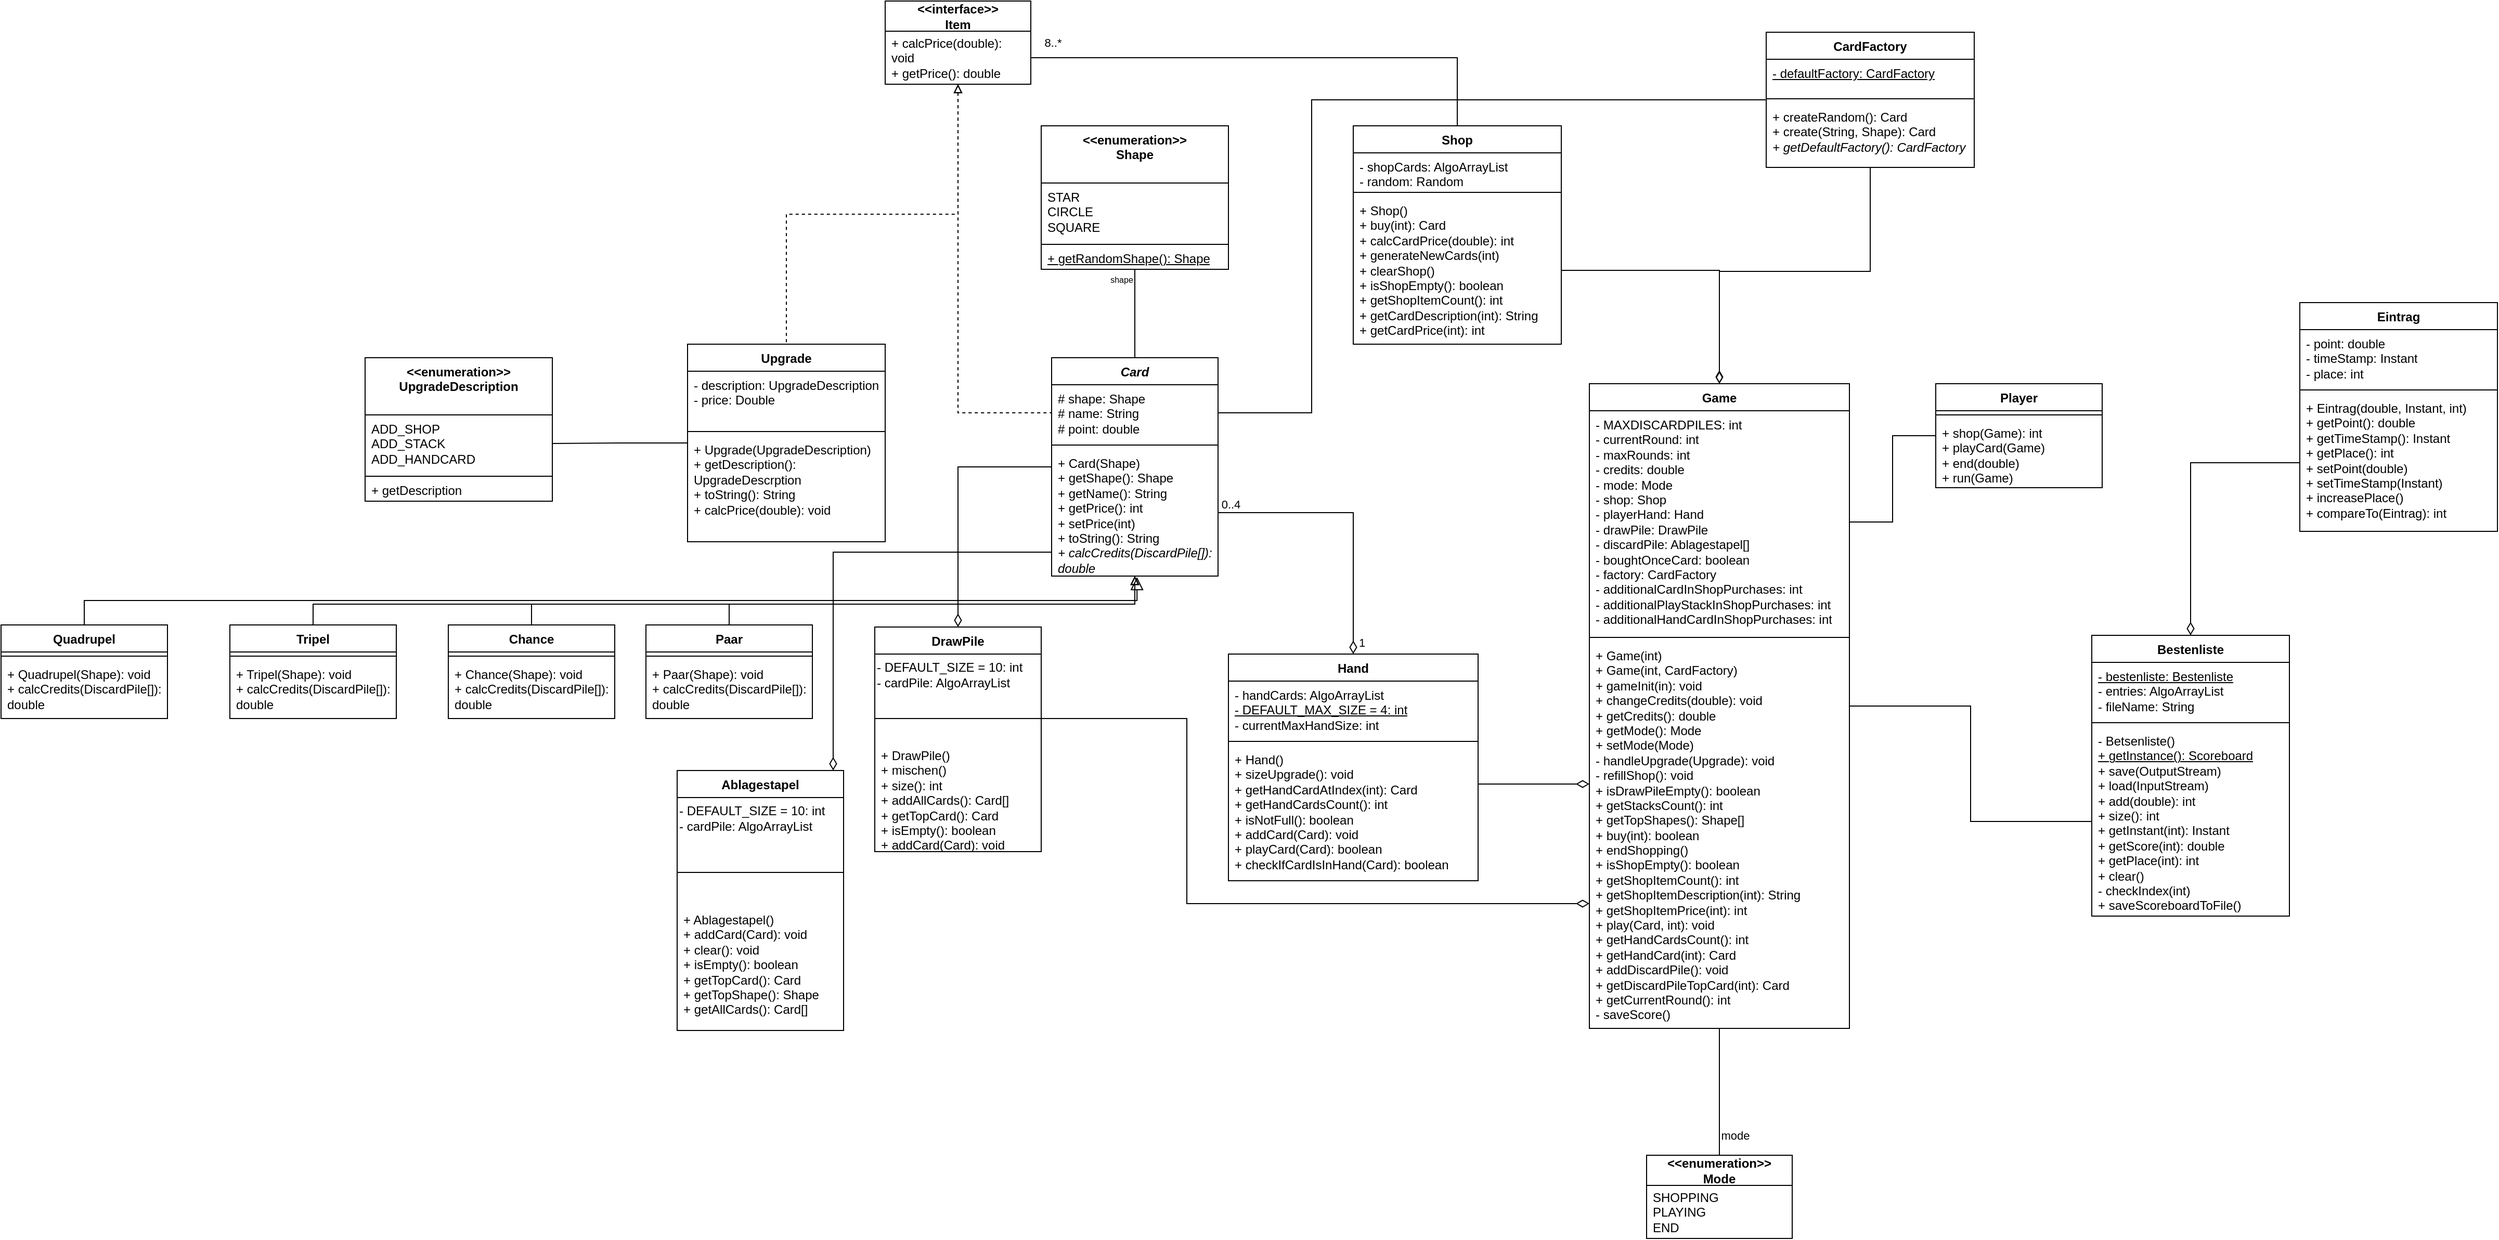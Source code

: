 <mxfile version="24.2.8" type="github">
  <diagram id="C5RBs43oDa-KdzZeNtuy" name="Page-1">
    <mxGraphModel dx="3635" dy="1785" grid="1" gridSize="10" guides="1" tooltips="1" connect="1" arrows="1" fold="1" page="1" pageScale="1" pageWidth="827" pageHeight="1169" background="none" math="0" shadow="0">
      <root>
        <mxCell id="WIyWlLk6GJQsqaUBKTNV-0" />
        <mxCell id="WIyWlLk6GJQsqaUBKTNV-1" parent="WIyWlLk6GJQsqaUBKTNV-0" />
        <mxCell id="sl92Uqs-ZGOxor6MEnUH-27" style="edgeStyle=orthogonalEdgeStyle;rounded=0;orthogonalLoop=1;jettySize=auto;html=1;entryX=0.5;entryY=0;entryDx=0;entryDy=0;startArrow=block;startFill=0;endArrow=none;endFill=0;" parent="WIyWlLk6GJQsqaUBKTNV-1" source="msibaPADLrbXCp9h_xWd-0" target="sl92Uqs-ZGOxor6MEnUH-20" edge="1">
          <mxGeometry relative="1" as="geometry">
            <Array as="points">
              <mxPoint x="-1120" y="550" />
              <mxPoint x="-1510" y="550" />
            </Array>
          </mxGeometry>
        </mxCell>
        <mxCell id="sl92Uqs-ZGOxor6MEnUH-28" style="edgeStyle=orthogonalEdgeStyle;rounded=0;orthogonalLoop=1;jettySize=auto;html=1;startArrow=block;startFill=0;endArrow=none;endFill=0;" parent="WIyWlLk6GJQsqaUBKTNV-1" source="msibaPADLrbXCp9h_xWd-0" target="sl92Uqs-ZGOxor6MEnUH-17" edge="1">
          <mxGeometry relative="1" as="geometry">
            <Array as="points">
              <mxPoint x="-1120" y="550" />
              <mxPoint x="-1700" y="550" />
            </Array>
          </mxGeometry>
        </mxCell>
        <mxCell id="sl92Uqs-ZGOxor6MEnUH-29" style="edgeStyle=orthogonalEdgeStyle;rounded=0;orthogonalLoop=1;jettySize=auto;html=1;endArrow=none;endFill=0;startArrow=block;startFill=0;" parent="WIyWlLk6GJQsqaUBKTNV-1" source="msibaPADLrbXCp9h_xWd-0" target="sl92Uqs-ZGOxor6MEnUH-23" edge="1">
          <mxGeometry relative="1" as="geometry">
            <Array as="points">
              <mxPoint x="-1120" y="550" />
              <mxPoint x="-1910" y="550" />
            </Array>
          </mxGeometry>
        </mxCell>
        <mxCell id="sl92Uqs-ZGOxor6MEnUH-38" style="edgeStyle=orthogonalEdgeStyle;rounded=0;orthogonalLoop=1;jettySize=auto;html=1;endArrow=diamondThin;endFill=0;startArrow=none;startFill=0;endSize=10;" parent="WIyWlLk6GJQsqaUBKTNV-1" source="msibaPADLrbXCp9h_xWd-0" target="msibaPADLrbXCp9h_xWd-21" edge="1">
          <mxGeometry relative="1" as="geometry">
            <Array as="points">
              <mxPoint x="-1290" y="418" />
            </Array>
          </mxGeometry>
        </mxCell>
        <mxCell id="sl92Uqs-ZGOxor6MEnUH-39" style="edgeStyle=orthogonalEdgeStyle;rounded=0;orthogonalLoop=1;jettySize=auto;html=1;endArrow=diamondThin;endFill=0;endSize=10;" parent="WIyWlLk6GJQsqaUBKTNV-1" source="msibaPADLrbXCp9h_xWd-0" target="msibaPADLrbXCp9h_xWd-18" edge="1">
          <mxGeometry relative="1" as="geometry">
            <Array as="points">
              <mxPoint x="-1410" y="500" />
            </Array>
          </mxGeometry>
        </mxCell>
        <mxCell id="msibaPADLrbXCp9h_xWd-0" value="&lt;i&gt;Card&lt;/i&gt;" style="swimlane;fontStyle=1;align=center;verticalAlign=top;childLayout=stackLayout;horizontal=1;startSize=26;horizontalStack=0;resizeParent=1;resizeParentMax=0;resizeLast=0;collapsible=1;marginBottom=0;whiteSpace=wrap;html=1;labelBackgroundColor=none;" parent="WIyWlLk6GJQsqaUBKTNV-1" vertex="1">
          <mxGeometry x="-1200" y="313" width="160" height="210" as="geometry" />
        </mxCell>
        <mxCell id="msibaPADLrbXCp9h_xWd-1" value="# shape: Shape&lt;div&gt;# name: String&lt;/div&gt;&lt;div&gt;# point: double&lt;/div&gt;" style="text;strokeColor=none;fillColor=none;align=left;verticalAlign=top;spacingLeft=4;spacingRight=4;overflow=hidden;rotatable=0;points=[[0,0.5],[1,0.5]];portConstraint=eastwest;whiteSpace=wrap;html=1;labelBackgroundColor=none;" parent="msibaPADLrbXCp9h_xWd-0" vertex="1">
          <mxGeometry y="26" width="160" height="54" as="geometry" />
        </mxCell>
        <mxCell id="msibaPADLrbXCp9h_xWd-2" value="" style="line;strokeWidth=1;fillColor=none;align=left;verticalAlign=middle;spacingTop=-1;spacingLeft=3;spacingRight=3;rotatable=0;labelPosition=right;points=[];portConstraint=eastwest;labelBackgroundColor=none;" parent="msibaPADLrbXCp9h_xWd-0" vertex="1">
          <mxGeometry y="80" width="160" height="8" as="geometry" />
        </mxCell>
        <mxCell id="msibaPADLrbXCp9h_xWd-3" value="+ Card(Shape)&lt;div&gt;+ getShape(): Shape&lt;/div&gt;&lt;div&gt;+ getName(): String&lt;/div&gt;&lt;div&gt;+ getPrice(): int&lt;/div&gt;&lt;div&gt;+ setPrice(int)&lt;/div&gt;&lt;div&gt;+ toString(): String&lt;/div&gt;&lt;div&gt;&lt;i&gt;+ calcCredits(DiscardPile[]): double&lt;/i&gt;&lt;br&gt;&lt;/div&gt;" style="text;strokeColor=none;fillColor=none;align=left;verticalAlign=top;spacingLeft=4;spacingRight=4;overflow=hidden;rotatable=0;points=[[0,0.5],[1,0.5]];portConstraint=eastwest;whiteSpace=wrap;html=1;labelBackgroundColor=none;" parent="msibaPADLrbXCp9h_xWd-0" vertex="1">
          <mxGeometry y="88" width="160" height="122" as="geometry" />
        </mxCell>
        <mxCell id="msibaPADLrbXCp9h_xWd-24" style="edgeStyle=orthogonalEdgeStyle;rounded=0;orthogonalLoop=1;jettySize=auto;html=1;entryX=0.5;entryY=0;entryDx=0;entryDy=0;endArrow=none;endFill=0;" parent="WIyWlLk6GJQsqaUBKTNV-1" source="msibaPADLrbXCp9h_xWd-6" target="msibaPADLrbXCp9h_xWd-0" edge="1">
          <mxGeometry relative="1" as="geometry" />
        </mxCell>
        <mxCell id="msibaPADLrbXCp9h_xWd-25" value="&lt;font style=&quot;font-size: 8px;&quot;&gt;shape&lt;/font&gt;" style="edgeLabel;html=1;align=center;verticalAlign=middle;resizable=0;points=[];" parent="msibaPADLrbXCp9h_xWd-24" vertex="1" connectable="0">
          <mxGeometry x="-0.875" relative="1" as="geometry">
            <mxPoint x="-13" y="3" as="offset" />
          </mxGeometry>
        </mxCell>
        <mxCell id="msibaPADLrbXCp9h_xWd-6" value="&lt;b&gt;&amp;lt;&amp;lt;enumeration&amp;gt;&amp;gt;&lt;/b&gt;&lt;br&gt;&lt;b&gt;Shape&lt;/b&gt;" style="swimlane;fontStyle=0;align=center;verticalAlign=top;childLayout=stackLayout;horizontal=1;startSize=55;horizontalStack=0;resizeParent=1;resizeParentMax=0;resizeLast=0;collapsible=0;marginBottom=0;html=1;whiteSpace=wrap;" parent="WIyWlLk6GJQsqaUBKTNV-1" vertex="1">
          <mxGeometry x="-1210" y="90" width="180" height="138" as="geometry" />
        </mxCell>
        <mxCell id="msibaPADLrbXCp9h_xWd-10" value="STAR&lt;div&gt;CIRCLE&lt;br&gt;SQUARE&lt;/div&gt;" style="text;html=1;strokeColor=none;fillColor=none;align=left;verticalAlign=middle;spacingLeft=4;spacingRight=4;overflow=hidden;rotatable=0;points=[[0,0.5],[1,0.5]];portConstraint=eastwest;whiteSpace=wrap;" parent="msibaPADLrbXCp9h_xWd-6" vertex="1">
          <mxGeometry y="55" width="180" height="55" as="geometry" />
        </mxCell>
        <mxCell id="msibaPADLrbXCp9h_xWd-11" value="" style="line;strokeWidth=1;fillColor=none;align=left;verticalAlign=middle;spacingTop=-1;spacingLeft=3;spacingRight=3;rotatable=0;labelPosition=right;points=[];portConstraint=eastwest;" parent="msibaPADLrbXCp9h_xWd-6" vertex="1">
          <mxGeometry y="110" width="180" height="8" as="geometry" />
        </mxCell>
        <mxCell id="msibaPADLrbXCp9h_xWd-13" value="&lt;u&gt;+ getRandomShape(): Shape&lt;/u&gt;" style="text;html=1;strokeColor=none;fillColor=none;align=left;verticalAlign=middle;spacingLeft=4;spacingRight=4;overflow=hidden;rotatable=0;points=[[0,0.5],[1,0.5]];portConstraint=eastwest;whiteSpace=wrap;" parent="msibaPADLrbXCp9h_xWd-6" vertex="1">
          <mxGeometry y="118" width="180" height="20" as="geometry" />
        </mxCell>
        <mxCell id="msibaPADLrbXCp9h_xWd-18" value="Ablagestapel" style="swimlane;fontStyle=1;align=center;verticalAlign=top;childLayout=stackLayout;horizontal=1;startSize=26;horizontalStack=0;resizeParent=1;resizeParentMax=0;resizeLast=0;collapsible=1;marginBottom=0;whiteSpace=wrap;html=1;labelBackgroundColor=none;" parent="WIyWlLk6GJQsqaUBKTNV-1" vertex="1">
          <mxGeometry x="-1560" y="710" width="160" height="250" as="geometry" />
        </mxCell>
        <mxCell id="sl92Uqs-ZGOxor6MEnUH-36" value="&lt;div&gt;- DEFAULT_SIZE = 10: int&lt;/div&gt;&lt;div&gt;- cardPile: AlgoArrayList&lt;br&gt;&lt;/div&gt;" style="text;html=1;align=left;verticalAlign=middle;resizable=0;points=[];autosize=1;strokeColor=none;fillColor=none;" parent="msibaPADLrbXCp9h_xWd-18" vertex="1">
          <mxGeometry y="26" width="160" height="40" as="geometry" />
        </mxCell>
        <mxCell id="msibaPADLrbXCp9h_xWd-19" value="" style="line;strokeWidth=1;fillColor=none;align=left;verticalAlign=middle;spacingTop=-1;spacingLeft=3;spacingRight=3;rotatable=0;labelPosition=right;points=[];portConstraint=eastwest;labelBackgroundColor=none;" parent="msibaPADLrbXCp9h_xWd-18" vertex="1">
          <mxGeometry y="66" width="160" height="64" as="geometry" />
        </mxCell>
        <mxCell id="msibaPADLrbXCp9h_xWd-20" value="&lt;div&gt;+ Ablagestapel()&lt;/div&gt;&lt;div&gt;+ addCard(Card): void&lt;/div&gt;&lt;div&gt;+ clear(): void&lt;/div&gt;&lt;div&gt;+ isEmpty(): boolean&lt;/div&gt;&lt;div&gt;+ getTopCard(): Card&lt;br&gt;&lt;/div&gt;&lt;div&gt;&lt;span style=&quot;background-color: initial;&quot;&gt;+ getTopShape(): Shape&lt;/span&gt;&lt;/div&gt;&lt;div&gt;&lt;span style=&quot;background-color: initial;&quot;&gt;+ getAllCards(): Card[]&lt;br&gt;&lt;/span&gt;&lt;/div&gt;" style="text;strokeColor=none;fillColor=none;align=left;verticalAlign=top;spacingLeft=4;spacingRight=4;overflow=hidden;rotatable=0;points=[[0,0.5],[1,0.5]];portConstraint=eastwest;whiteSpace=wrap;html=1;labelBackgroundColor=none;" parent="msibaPADLrbXCp9h_xWd-18" vertex="1">
          <mxGeometry y="130" width="160" height="120" as="geometry" />
        </mxCell>
        <mxCell id="msibaPADLrbXCp9h_xWd-21" value="DrawPile" style="swimlane;fontStyle=1;align=center;verticalAlign=top;childLayout=stackLayout;horizontal=1;startSize=26;horizontalStack=0;resizeParent=1;resizeParentMax=0;resizeLast=0;collapsible=1;marginBottom=0;whiteSpace=wrap;html=1;labelBackgroundColor=none;" parent="WIyWlLk6GJQsqaUBKTNV-1" vertex="1">
          <mxGeometry x="-1370" y="572" width="160" height="216" as="geometry" />
        </mxCell>
        <mxCell id="sl92Uqs-ZGOxor6MEnUH-37" value="&lt;div&gt;- DEFAULT_SIZE = 10: int&lt;/div&gt;&lt;div&gt;- cardPile: AlgoArrayList&lt;br&gt;&lt;/div&gt;" style="text;html=1;align=left;verticalAlign=middle;resizable=0;points=[];autosize=1;strokeColor=none;fillColor=none;" parent="msibaPADLrbXCp9h_xWd-21" vertex="1">
          <mxGeometry y="26" width="160" height="40" as="geometry" />
        </mxCell>
        <mxCell id="msibaPADLrbXCp9h_xWd-22" value="" style="line;strokeWidth=1;fillColor=none;align=left;verticalAlign=middle;spacingTop=-1;spacingLeft=3;spacingRight=3;rotatable=0;labelPosition=right;points=[];portConstraint=eastwest;labelBackgroundColor=none;" parent="msibaPADLrbXCp9h_xWd-21" vertex="1">
          <mxGeometry y="66" width="160" height="44" as="geometry" />
        </mxCell>
        <mxCell id="msibaPADLrbXCp9h_xWd-23" value="&lt;div&gt;+ DrawPile()&lt;/div&gt;&lt;div&gt;+ mischen()&lt;/div&gt;&lt;div&gt;+ size(): int&lt;/div&gt;&lt;div&gt;+ addAllCards(): Card[]&lt;/div&gt;&lt;div&gt;+ getTopCard(): Card&lt;/div&gt;&lt;div&gt;+ isEmpty(): boolean&lt;/div&gt;&lt;div&gt;+ addCard(Card): void&lt;br&gt;&lt;/div&gt;" style="text;strokeColor=none;fillColor=none;align=left;verticalAlign=top;spacingLeft=4;spacingRight=4;overflow=hidden;rotatable=0;points=[[0,0.5],[1,0.5]];portConstraint=eastwest;whiteSpace=wrap;html=1;labelBackgroundColor=none;" parent="msibaPADLrbXCp9h_xWd-21" vertex="1">
          <mxGeometry y="110" width="160" height="106" as="geometry" />
        </mxCell>
        <mxCell id="msibaPADLrbXCp9h_xWd-35" style="edgeStyle=orthogonalEdgeStyle;rounded=0;orthogonalLoop=1;jettySize=auto;html=1;entryX=1;entryY=0.5;entryDx=0;entryDy=0;startArrow=diamondThin;startFill=0;startSize=10;endArrow=none;endFill=0;" parent="WIyWlLk6GJQsqaUBKTNV-1" source="msibaPADLrbXCp9h_xWd-31" target="msibaPADLrbXCp9h_xWd-3" edge="1">
          <mxGeometry relative="1" as="geometry" />
        </mxCell>
        <mxCell id="msibaPADLrbXCp9h_xWd-36" value="1" style="edgeLabel;html=1;align=center;verticalAlign=middle;resizable=0;points=[];" parent="msibaPADLrbXCp9h_xWd-35" vertex="1" connectable="0">
          <mxGeometry x="-0.85" y="-1" relative="1" as="geometry">
            <mxPoint x="7" y="9" as="offset" />
          </mxGeometry>
        </mxCell>
        <mxCell id="msibaPADLrbXCp9h_xWd-37" value="0..4" style="edgeLabel;html=1;align=center;verticalAlign=middle;resizable=0;points=[];" parent="msibaPADLrbXCp9h_xWd-35" vertex="1" connectable="0">
          <mxGeometry x="0.898" y="2" relative="1" as="geometry">
            <mxPoint x="-2" y="-10" as="offset" />
          </mxGeometry>
        </mxCell>
        <mxCell id="msibaPADLrbXCp9h_xWd-31" value="Hand" style="swimlane;fontStyle=1;align=center;verticalAlign=top;childLayout=stackLayout;horizontal=1;startSize=26;horizontalStack=0;resizeParent=1;resizeParentMax=0;resizeLast=0;collapsible=1;marginBottom=0;whiteSpace=wrap;html=1;labelBackgroundColor=none;" parent="WIyWlLk6GJQsqaUBKTNV-1" vertex="1">
          <mxGeometry x="-1030" y="598" width="240" height="218" as="geometry" />
        </mxCell>
        <mxCell id="msibaPADLrbXCp9h_xWd-32" value="&lt;div&gt;- handCards: AlgoArrayList&lt;/div&gt;&lt;div&gt;&lt;u&gt;- DEFAULT_MAX_SIZE = 4: int&lt;/u&gt;&lt;/div&gt;&lt;div&gt;- currentMaxHandSize: int&lt;br&gt;&lt;/div&gt;&lt;div&gt;&lt;br&gt;&lt;/div&gt;" style="text;strokeColor=none;fillColor=none;align=left;verticalAlign=top;spacingLeft=4;spacingRight=4;overflow=hidden;rotatable=0;points=[[0,0.5],[1,0.5]];portConstraint=eastwest;whiteSpace=wrap;html=1;labelBackgroundColor=none;" parent="msibaPADLrbXCp9h_xWd-31" vertex="1">
          <mxGeometry y="26" width="240" height="54" as="geometry" />
        </mxCell>
        <mxCell id="msibaPADLrbXCp9h_xWd-33" value="" style="line;strokeWidth=1;fillColor=none;align=left;verticalAlign=middle;spacingTop=-1;spacingLeft=3;spacingRight=3;rotatable=0;labelPosition=right;points=[];portConstraint=eastwest;labelBackgroundColor=none;" parent="msibaPADLrbXCp9h_xWd-31" vertex="1">
          <mxGeometry y="80" width="240" height="8" as="geometry" />
        </mxCell>
        <mxCell id="msibaPADLrbXCp9h_xWd-34" value="&lt;div&gt;+ Hand()&lt;/div&gt;&lt;div&gt;+ sizeUpgrade(): void&lt;/div&gt;&lt;div&gt;+ getHandCardAtIndex(int): Card&lt;/div&gt;&lt;div&gt;+ getHandCardsCount(): int&lt;/div&gt;&lt;div&gt;+ isNotFull(): boolean&lt;/div&gt;&lt;div&gt;+ addCard(Card): void&lt;/div&gt;&lt;div&gt;+ playCard(Card): boolean&lt;/div&gt;&lt;div&gt;+ checkIfCardIsInHand(Card): boolean &lt;br&gt;&lt;/div&gt;" style="text;strokeColor=none;fillColor=none;align=left;verticalAlign=top;spacingLeft=4;spacingRight=4;overflow=hidden;rotatable=0;points=[[0,0.5],[1,0.5]];portConstraint=eastwest;whiteSpace=wrap;html=1;labelBackgroundColor=none;" parent="msibaPADLrbXCp9h_xWd-31" vertex="1">
          <mxGeometry y="88" width="240" height="130" as="geometry" />
        </mxCell>
        <mxCell id="sl92Uqs-ZGOxor6MEnUH-11" style="edgeStyle=orthogonalEdgeStyle;rounded=0;orthogonalLoop=1;jettySize=auto;html=1;endArrow=none;endFill=0;" parent="WIyWlLk6GJQsqaUBKTNV-1" source="msibaPADLrbXCp9h_xWd-38" target="sl92Uqs-ZGOxor6MEnUH-10" edge="1">
          <mxGeometry relative="1" as="geometry" />
        </mxCell>
        <mxCell id="sl92Uqs-ZGOxor6MEnUH-12" value="8..*" style="edgeLabel;html=1;align=center;verticalAlign=middle;resizable=0;points=[];" parent="sl92Uqs-ZGOxor6MEnUH-11" vertex="1" connectable="0">
          <mxGeometry x="0.944" relative="1" as="geometry">
            <mxPoint x="7" y="-15" as="offset" />
          </mxGeometry>
        </mxCell>
        <mxCell id="msibaPADLrbXCp9h_xWd-38" value="Shop&lt;div&gt;&lt;br&gt;&lt;/div&gt;" style="swimlane;fontStyle=1;align=center;verticalAlign=top;childLayout=stackLayout;horizontal=1;startSize=26;horizontalStack=0;resizeParent=1;resizeParentMax=0;resizeLast=0;collapsible=1;marginBottom=0;whiteSpace=wrap;html=1;labelBackgroundColor=none;" parent="WIyWlLk6GJQsqaUBKTNV-1" vertex="1">
          <mxGeometry x="-910" y="90" width="200" height="210" as="geometry" />
        </mxCell>
        <mxCell id="msibaPADLrbXCp9h_xWd-39" value="- shopCards: AlgoArrayList&lt;div&gt;- random: Random&lt;/div&gt;" style="text;strokeColor=none;fillColor=none;align=left;verticalAlign=top;spacingLeft=4;spacingRight=4;overflow=hidden;rotatable=0;points=[[0,0.5],[1,0.5]];portConstraint=eastwest;whiteSpace=wrap;html=1;labelBackgroundColor=none;" parent="msibaPADLrbXCp9h_xWd-38" vertex="1">
          <mxGeometry y="26" width="200" height="34" as="geometry" />
        </mxCell>
        <mxCell id="msibaPADLrbXCp9h_xWd-40" value="" style="line;strokeWidth=1;fillColor=none;align=left;verticalAlign=middle;spacingTop=-1;spacingLeft=3;spacingRight=3;rotatable=0;labelPosition=right;points=[];portConstraint=eastwest;labelBackgroundColor=none;" parent="msibaPADLrbXCp9h_xWd-38" vertex="1">
          <mxGeometry y="60" width="200" height="8" as="geometry" />
        </mxCell>
        <mxCell id="msibaPADLrbXCp9h_xWd-41" value="&lt;div&gt;+ Shop()&lt;/div&gt;+ buy(int): Card&lt;div&gt;+ calcCardPrice(double): int&lt;/div&gt;&lt;div&gt;+ generateNewCards(int)&lt;/div&gt;&lt;div&gt;+ clearShop()&lt;/div&gt;&lt;div&gt;+ isShopEmpty(): boolean&lt;/div&gt;&lt;div&gt;+ getShopItemCount(): int&lt;/div&gt;&lt;div&gt;+ getCardDescription(int): String&lt;/div&gt;&lt;div&gt;+ getCardPrice(int): int&lt;br&gt;&lt;div&gt;&lt;br&gt;&lt;/div&gt;&lt;/div&gt;" style="text;strokeColor=none;fillColor=none;align=left;verticalAlign=top;spacingLeft=4;spacingRight=4;overflow=hidden;rotatable=0;points=[[0,0.5],[1,0.5]];portConstraint=eastwest;whiteSpace=wrap;html=1;labelBackgroundColor=none;" parent="msibaPADLrbXCp9h_xWd-38" vertex="1">
          <mxGeometry y="68" width="200" height="142" as="geometry" />
        </mxCell>
        <mxCell id="msibaPADLrbXCp9h_xWd-53" style="edgeStyle=orthogonalEdgeStyle;rounded=0;orthogonalLoop=1;jettySize=auto;html=1;entryX=1;entryY=0.5;entryDx=0;entryDy=0;endArrow=none;endFill=0;startArrow=diamondThin;startFill=0;startSize=10;" parent="WIyWlLk6GJQsqaUBKTNV-1" source="msibaPADLrbXCp9h_xWd-47" target="msibaPADLrbXCp9h_xWd-41" edge="1">
          <mxGeometry relative="1" as="geometry" />
        </mxCell>
        <mxCell id="msibaPADLrbXCp9h_xWd-62" style="edgeStyle=orthogonalEdgeStyle;rounded=0;orthogonalLoop=1;jettySize=auto;html=1;entryX=0.5;entryY=0;entryDx=0;entryDy=0;endArrow=none;endFill=0;" parent="WIyWlLk6GJQsqaUBKTNV-1" source="msibaPADLrbXCp9h_xWd-47" target="msibaPADLrbXCp9h_xWd-51" edge="1">
          <mxGeometry relative="1" as="geometry" />
        </mxCell>
        <mxCell id="msibaPADLrbXCp9h_xWd-63" value="mode" style="edgeLabel;html=1;align=center;verticalAlign=middle;resizable=0;points=[];" parent="msibaPADLrbXCp9h_xWd-62" vertex="1" connectable="0">
          <mxGeometry x="0.638" y="1" relative="1" as="geometry">
            <mxPoint x="14" y="3" as="offset" />
          </mxGeometry>
        </mxCell>
        <mxCell id="Rn7y_KEpxqjUtlH8qK3z-14" style="edgeStyle=orthogonalEdgeStyle;rounded=0;orthogonalLoop=1;jettySize=auto;html=1;endArrow=none;endFill=0;" edge="1" parent="WIyWlLk6GJQsqaUBKTNV-1" source="msibaPADLrbXCp9h_xWd-47" target="Rn7y_KEpxqjUtlH8qK3z-7">
          <mxGeometry relative="1" as="geometry" />
        </mxCell>
        <mxCell id="msibaPADLrbXCp9h_xWd-47" value="&lt;div&gt;Game&lt;/div&gt;" style="swimlane;fontStyle=1;align=center;verticalAlign=top;childLayout=stackLayout;horizontal=1;startSize=26;horizontalStack=0;resizeParent=1;resizeParentMax=0;resizeLast=0;collapsible=1;marginBottom=0;whiteSpace=wrap;html=1;labelBackgroundColor=none;" parent="WIyWlLk6GJQsqaUBKTNV-1" vertex="1">
          <mxGeometry x="-683" y="338" width="250" height="620" as="geometry" />
        </mxCell>
        <mxCell id="msibaPADLrbXCp9h_xWd-48" value="- MAXDISCARDPILES: int&lt;div&gt;- currentRound: int&lt;/div&gt;&lt;div&gt;- maxRounds: int&lt;/div&gt;&lt;div&gt;- credits: double&lt;/div&gt;&lt;div&gt;- mode: Mode&lt;/div&gt;&lt;div&gt;- shop: Shop&lt;/div&gt;&lt;div&gt;- playerHand: Hand&lt;/div&gt;&lt;div&gt;- drawPile: DrawPile&lt;/div&gt;&lt;div&gt;- discardPile: Ablagestapel[]&lt;/div&gt;&lt;div&gt;- boughtOnceCard: boolean&lt;/div&gt;&lt;div&gt;- factory: CardFactory&lt;/div&gt;&lt;div&gt;- additionalCardInShopPurchases: int&lt;/div&gt;&lt;div&gt;- additionalPlayStackInShopPurchases: int&lt;/div&gt;&lt;div&gt;- additionalHandCardInShopPurchases: int&lt;/div&gt;" style="text;strokeColor=none;fillColor=none;align=left;verticalAlign=top;spacingLeft=4;spacingRight=4;overflow=hidden;rotatable=0;points=[[0,0.5],[1,0.5]];portConstraint=eastwest;whiteSpace=wrap;html=1;labelBackgroundColor=none;" parent="msibaPADLrbXCp9h_xWd-47" vertex="1">
          <mxGeometry y="26" width="250" height="214" as="geometry" />
        </mxCell>
        <mxCell id="msibaPADLrbXCp9h_xWd-49" value="" style="line;strokeWidth=1;fillColor=none;align=left;verticalAlign=middle;spacingTop=-1;spacingLeft=3;spacingRight=3;rotatable=0;labelPosition=right;points=[];portConstraint=eastwest;labelBackgroundColor=none;" parent="msibaPADLrbXCp9h_xWd-47" vertex="1">
          <mxGeometry y="240" width="250" height="8" as="geometry" />
        </mxCell>
        <mxCell id="msibaPADLrbXCp9h_xWd-50" value="&lt;div&gt;&lt;span style=&quot;background-color: initial;&quot;&gt;+ Game(int)&lt;/span&gt;&lt;/div&gt;&lt;div&gt;&lt;span style=&quot;background-color: initial;&quot;&gt;+ Game(int, CardFactory)&lt;/span&gt;&lt;/div&gt;&lt;div&gt;&lt;span style=&quot;background-color: initial;&quot;&gt;+ gameInit(in): void&lt;/span&gt;&lt;/div&gt;&lt;div&gt;&lt;span style=&quot;background-color: initial;&quot;&gt;+ changeCredits(double): void&lt;/span&gt;&lt;/div&gt;&lt;div&gt;&lt;span style=&quot;background-color: initial;&quot;&gt;&lt;/span&gt;+ getCredits(): double&lt;/div&gt;&lt;div&gt;+ getMode(): Mode&lt;/div&gt;&lt;div&gt;+ setMode(Mode)&lt;/div&gt;&lt;div&gt;- handleUpgrade(Upgrade): void&lt;br&gt;&lt;/div&gt;&lt;div&gt;- refillShop(): void&lt;/div&gt;&lt;div&gt;+ isDrawPileEmpty(): boolean&lt;/div&gt;&lt;div&gt;+ getStacksCount(): int&lt;/div&gt;&lt;div&gt;+ getTopShapes(): Shape[]&lt;/div&gt;&lt;div&gt;+ buy(int): boolean&lt;/div&gt;&lt;div&gt;+ endShopping()&lt;/div&gt;&lt;div&gt;+ isShopEmpty(): boolean&lt;/div&gt;&lt;div&gt;+ getShopItemCount(): int&lt;/div&gt;&lt;div&gt;+ getShopItemDescription(int): String&lt;/div&gt;&lt;div&gt;+ getShopItemPrice(int): int&lt;/div&gt;+ play(Card, int): void&lt;br&gt;&lt;div&gt;+ getHandCardsCount(): int&lt;/div&gt;&lt;div&gt;+ getHandCard(int): Card&lt;/div&gt;&lt;div&gt;+ addDiscardPile(): void&lt;br&gt;&lt;/div&gt;&lt;div&gt;+ getDiscardPileTopCard(int): Card&lt;/div&gt;&lt;div&gt;+ getCurrentRound(): int&lt;/div&gt;&lt;div&gt;- saveScore()&lt;br&gt;&lt;/div&gt;" style="text;strokeColor=none;fillColor=none;align=left;verticalAlign=top;spacingLeft=4;spacingRight=4;overflow=hidden;rotatable=0;points=[[0,0.5],[1,0.5]];portConstraint=eastwest;whiteSpace=wrap;html=1;labelBackgroundColor=none;" parent="msibaPADLrbXCp9h_xWd-47" vertex="1">
          <mxGeometry y="248" width="250" height="372" as="geometry" />
        </mxCell>
        <mxCell id="msibaPADLrbXCp9h_xWd-51" value="&amp;lt;&amp;lt;enumeration&amp;gt;&amp;gt;&lt;div&gt;Mode&lt;/div&gt;" style="swimlane;fontStyle=1;align=center;verticalAlign=middle;childLayout=stackLayout;horizontal=1;startSize=29;horizontalStack=0;resizeParent=1;resizeParentMax=0;resizeLast=0;collapsible=0;marginBottom=0;html=1;whiteSpace=wrap;labelBackgroundColor=none;" parent="WIyWlLk6GJQsqaUBKTNV-1" vertex="1">
          <mxGeometry x="-628" y="1080" width="140" height="80" as="geometry" />
        </mxCell>
        <mxCell id="msibaPADLrbXCp9h_xWd-52" value="SHOPPING&lt;div&gt;PLAYING&lt;/div&gt;&lt;div&gt;END&lt;/div&gt;" style="text;html=1;strokeColor=none;fillColor=none;align=left;verticalAlign=middle;spacingLeft=4;spacingRight=4;overflow=hidden;rotatable=0;points=[[0,0.5],[1,0.5]];portConstraint=eastwest;whiteSpace=wrap;labelBackgroundColor=none;" parent="msibaPADLrbXCp9h_xWd-51" vertex="1">
          <mxGeometry y="29" width="140" height="51" as="geometry" />
        </mxCell>
        <mxCell id="msibaPADLrbXCp9h_xWd-54" style="edgeStyle=orthogonalEdgeStyle;rounded=0;orthogonalLoop=1;jettySize=auto;html=1;entryX=1;entryY=0.5;entryDx=0;entryDy=0;endArrow=none;endFill=0;startArrow=diamondThin;startFill=0;startSize=10;" parent="WIyWlLk6GJQsqaUBKTNV-1" source="msibaPADLrbXCp9h_xWd-50" target="msibaPADLrbXCp9h_xWd-34" edge="1">
          <mxGeometry relative="1" as="geometry">
            <Array as="points">
              <mxPoint x="-720" y="723" />
              <mxPoint x="-720" y="723" />
            </Array>
          </mxGeometry>
        </mxCell>
        <mxCell id="msibaPADLrbXCp9h_xWd-57" style="edgeStyle=elbowEdgeStyle;rounded=0;orthogonalLoop=1;jettySize=auto;html=1;strokeColor=default;entryX=1;entryY=0.5;entryDx=0;entryDy=0;endArrow=none;endFill=0;startArrow=diamondThin;startFill=0;startSize=10;" parent="WIyWlLk6GJQsqaUBKTNV-1" edge="1">
          <mxGeometry relative="1" as="geometry">
            <mxPoint x="-1210" y="660" as="targetPoint" />
            <mxPoint x="-683" y="838" as="sourcePoint" />
            <Array as="points">
              <mxPoint x="-1070" y="841" />
            </Array>
          </mxGeometry>
        </mxCell>
        <mxCell id="msibaPADLrbXCp9h_xWd-71" style="edgeStyle=orthogonalEdgeStyle;rounded=0;orthogonalLoop=1;jettySize=auto;html=1;endArrow=none;endFill=0;" parent="WIyWlLk6GJQsqaUBKTNV-1" source="msibaPADLrbXCp9h_xWd-67" target="msibaPADLrbXCp9h_xWd-48" edge="1">
          <mxGeometry relative="1" as="geometry" />
        </mxCell>
        <mxCell id="msibaPADLrbXCp9h_xWd-67" value="Player" style="swimlane;fontStyle=1;align=center;verticalAlign=top;childLayout=stackLayout;horizontal=1;startSize=26;horizontalStack=0;resizeParent=1;resizeParentMax=0;resizeLast=0;collapsible=1;marginBottom=0;whiteSpace=wrap;html=1;labelBackgroundColor=none;" parent="WIyWlLk6GJQsqaUBKTNV-1" vertex="1">
          <mxGeometry x="-350" y="338" width="160" height="100" as="geometry" />
        </mxCell>
        <mxCell id="msibaPADLrbXCp9h_xWd-69" value="" style="line;strokeWidth=1;fillColor=none;align=left;verticalAlign=middle;spacingTop=-1;spacingLeft=3;spacingRight=3;rotatable=0;labelPosition=right;points=[];portConstraint=eastwest;labelBackgroundColor=none;" parent="msibaPADLrbXCp9h_xWd-67" vertex="1">
          <mxGeometry y="26" width="160" height="8" as="geometry" />
        </mxCell>
        <mxCell id="msibaPADLrbXCp9h_xWd-70" value="+ shop(Game): int&lt;div&gt;+ playCard(Game)&lt;/div&gt;&lt;div&gt;+ end(double)&lt;/div&gt;&lt;div&gt;+ run(Game)&lt;/div&gt;" style="text;strokeColor=none;fillColor=none;align=left;verticalAlign=top;spacingLeft=4;spacingRight=4;overflow=hidden;rotatable=0;points=[[0,0.5],[1,0.5]];portConstraint=eastwest;whiteSpace=wrap;html=1;labelBackgroundColor=none;" parent="msibaPADLrbXCp9h_xWd-67" vertex="1">
          <mxGeometry y="34" width="160" height="66" as="geometry" />
        </mxCell>
        <mxCell id="sl92Uqs-ZGOxor6MEnUH-8" style="edgeStyle=orthogonalEdgeStyle;rounded=0;orthogonalLoop=1;jettySize=auto;html=1;endArrow=none;endFill=0;" parent="WIyWlLk6GJQsqaUBKTNV-1" source="sl92Uqs-ZGOxor6MEnUH-0" target="sl92Uqs-ZGOxor6MEnUH-5" edge="1">
          <mxGeometry relative="1" as="geometry" />
        </mxCell>
        <mxCell id="sl92Uqs-ZGOxor6MEnUH-0" value="Upgrade" style="swimlane;fontStyle=1;align=center;verticalAlign=top;childLayout=stackLayout;horizontal=1;startSize=26;horizontalStack=0;resizeParent=1;resizeParentMax=0;resizeLast=0;collapsible=1;marginBottom=0;whiteSpace=wrap;html=1;labelBackgroundColor=none;" parent="WIyWlLk6GJQsqaUBKTNV-1" vertex="1">
          <mxGeometry x="-1550" y="300" width="190" height="190" as="geometry" />
        </mxCell>
        <mxCell id="sl92Uqs-ZGOxor6MEnUH-1" value="&lt;div&gt;- description: UpgradeDescription&lt;/div&gt;&lt;div&gt;- price: Double&lt;br&gt;&lt;/div&gt;" style="text;strokeColor=none;fillColor=none;align=left;verticalAlign=top;spacingLeft=4;spacingRight=4;overflow=hidden;rotatable=0;points=[[0,0.5],[1,0.5]];portConstraint=eastwest;whiteSpace=wrap;html=1;labelBackgroundColor=none;" parent="sl92Uqs-ZGOxor6MEnUH-0" vertex="1">
          <mxGeometry y="26" width="190" height="54" as="geometry" />
        </mxCell>
        <mxCell id="sl92Uqs-ZGOxor6MEnUH-2" value="" style="line;strokeWidth=1;fillColor=none;align=left;verticalAlign=middle;spacingTop=-1;spacingLeft=3;spacingRight=3;rotatable=0;labelPosition=right;points=[];portConstraint=eastwest;labelBackgroundColor=none;" parent="sl92Uqs-ZGOxor6MEnUH-0" vertex="1">
          <mxGeometry y="80" width="190" height="8" as="geometry" />
        </mxCell>
        <mxCell id="sl92Uqs-ZGOxor6MEnUH-3" value="&lt;div&gt;+ Upgrade(UpgradeDescription)&lt;/div&gt;&lt;div&gt;+ getDescription(): UpgradeDescrption&lt;/div&gt;&lt;div&gt;+ toString(): String&lt;/div&gt;&lt;div&gt;+ calcPrice(double): void&lt;br&gt;&lt;/div&gt;" style="text;strokeColor=none;fillColor=none;align=left;verticalAlign=top;spacingLeft=4;spacingRight=4;overflow=hidden;rotatable=0;points=[[0,0.5],[1,0.5]];portConstraint=eastwest;whiteSpace=wrap;html=1;labelBackgroundColor=none;" parent="sl92Uqs-ZGOxor6MEnUH-0" vertex="1">
          <mxGeometry y="88" width="190" height="102" as="geometry" />
        </mxCell>
        <mxCell id="sl92Uqs-ZGOxor6MEnUH-4" value="&lt;div&gt;&lt;b&gt;&amp;lt;&amp;lt;enumeration&amp;gt;&amp;gt;&lt;br&gt;&lt;/b&gt;&lt;/div&gt;&lt;div&gt;&lt;b&gt;UpgradeDescription&lt;br&gt;&lt;/b&gt;&lt;/div&gt;" style="swimlane;fontStyle=0;align=center;verticalAlign=top;childLayout=stackLayout;horizontal=1;startSize=55;horizontalStack=0;resizeParent=1;resizeParentMax=0;resizeLast=0;collapsible=0;marginBottom=0;html=1;whiteSpace=wrap;" parent="WIyWlLk6GJQsqaUBKTNV-1" vertex="1">
          <mxGeometry x="-1860" y="313" width="180" height="138" as="geometry" />
        </mxCell>
        <mxCell id="sl92Uqs-ZGOxor6MEnUH-5" value="&lt;div&gt;ADD_SHOP&lt;/div&gt;&lt;div&gt;ADD_STACK&lt;/div&gt;&lt;div&gt;ADD_HANDCARD&lt;br&gt;&lt;/div&gt;" style="text;html=1;strokeColor=none;fillColor=none;align=left;verticalAlign=middle;spacingLeft=4;spacingRight=4;overflow=hidden;rotatable=0;points=[[0,0.5],[1,0.5]];portConstraint=eastwest;whiteSpace=wrap;" parent="sl92Uqs-ZGOxor6MEnUH-4" vertex="1">
          <mxGeometry y="55" width="180" height="55" as="geometry" />
        </mxCell>
        <mxCell id="sl92Uqs-ZGOxor6MEnUH-6" value="" style="line;strokeWidth=1;fillColor=none;align=left;verticalAlign=middle;spacingTop=-1;spacingLeft=3;spacingRight=3;rotatable=0;labelPosition=right;points=[];portConstraint=eastwest;" parent="sl92Uqs-ZGOxor6MEnUH-4" vertex="1">
          <mxGeometry y="110" width="180" height="8" as="geometry" />
        </mxCell>
        <mxCell id="sl92Uqs-ZGOxor6MEnUH-7" value="+ getDescription" style="text;html=1;strokeColor=none;fillColor=none;align=left;verticalAlign=middle;spacingLeft=4;spacingRight=4;overflow=hidden;rotatable=0;points=[[0,0.5],[1,0.5]];portConstraint=eastwest;whiteSpace=wrap;" parent="sl92Uqs-ZGOxor6MEnUH-4" vertex="1">
          <mxGeometry y="118" width="180" height="20" as="geometry" />
        </mxCell>
        <mxCell id="sl92Uqs-ZGOxor6MEnUH-15" style="edgeStyle=orthogonalEdgeStyle;rounded=0;orthogonalLoop=1;jettySize=auto;html=1;startArrow=block;startFill=0;endArrow=none;endFill=0;dashed=1;" parent="WIyWlLk6GJQsqaUBKTNV-1" source="sl92Uqs-ZGOxor6MEnUH-9" target="sl92Uqs-ZGOxor6MEnUH-0" edge="1">
          <mxGeometry relative="1" as="geometry" />
        </mxCell>
        <mxCell id="sl92Uqs-ZGOxor6MEnUH-16" style="edgeStyle=orthogonalEdgeStyle;rounded=0;orthogonalLoop=1;jettySize=auto;html=1;entryX=0;entryY=0.5;entryDx=0;entryDy=0;startArrow=block;startFill=0;dashed=1;endArrow=none;endFill=0;" parent="WIyWlLk6GJQsqaUBKTNV-1" source="sl92Uqs-ZGOxor6MEnUH-9" target="msibaPADLrbXCp9h_xWd-1" edge="1">
          <mxGeometry relative="1" as="geometry" />
        </mxCell>
        <mxCell id="sl92Uqs-ZGOxor6MEnUH-9" value="&amp;lt;&amp;lt;interface&amp;gt;&amp;gt;&lt;div&gt;Item&lt;/div&gt;" style="swimlane;fontStyle=1;align=center;verticalAlign=middle;childLayout=stackLayout;horizontal=1;startSize=29;horizontalStack=0;resizeParent=1;resizeParentMax=0;resizeLast=0;collapsible=0;marginBottom=0;html=1;whiteSpace=wrap;labelBackgroundColor=none;" parent="WIyWlLk6GJQsqaUBKTNV-1" vertex="1">
          <mxGeometry x="-1360" y="-30" width="140" height="80" as="geometry" />
        </mxCell>
        <mxCell id="sl92Uqs-ZGOxor6MEnUH-10" value="&lt;div&gt;+ calcPrice(double): void&lt;/div&gt;&lt;div&gt;+ getPrice(): double&lt;br&gt;&lt;/div&gt;" style="text;html=1;strokeColor=none;fillColor=none;align=left;verticalAlign=middle;spacingLeft=4;spacingRight=4;overflow=hidden;rotatable=0;points=[[0,0.5],[1,0.5]];portConstraint=eastwest;whiteSpace=wrap;labelBackgroundColor=none;" parent="sl92Uqs-ZGOxor6MEnUH-9" vertex="1">
          <mxGeometry y="29" width="140" height="51" as="geometry" />
        </mxCell>
        <mxCell id="sl92Uqs-ZGOxor6MEnUH-17" value="Chance" style="swimlane;fontStyle=1;align=center;verticalAlign=top;childLayout=stackLayout;horizontal=1;startSize=26;horizontalStack=0;resizeParent=1;resizeParentMax=0;resizeLast=0;collapsible=1;marginBottom=0;whiteSpace=wrap;html=1;labelBackgroundColor=none;" parent="WIyWlLk6GJQsqaUBKTNV-1" vertex="1">
          <mxGeometry x="-1780" y="570" width="160" height="90" as="geometry" />
        </mxCell>
        <mxCell id="sl92Uqs-ZGOxor6MEnUH-18" value="" style="line;strokeWidth=1;fillColor=none;align=left;verticalAlign=middle;spacingTop=-1;spacingLeft=3;spacingRight=3;rotatable=0;labelPosition=right;points=[];portConstraint=eastwest;labelBackgroundColor=none;" parent="sl92Uqs-ZGOxor6MEnUH-17" vertex="1">
          <mxGeometry y="26" width="160" height="8" as="geometry" />
        </mxCell>
        <mxCell id="sl92Uqs-ZGOxor6MEnUH-19" value="&lt;div&gt;+ Chance(Shape): void&lt;br&gt;&lt;/div&gt;+ calcCredits(DiscardPile[]): double" style="text;strokeColor=none;fillColor=none;align=left;verticalAlign=top;spacingLeft=4;spacingRight=4;overflow=hidden;rotatable=0;points=[[0,0.5],[1,0.5]];portConstraint=eastwest;whiteSpace=wrap;html=1;labelBackgroundColor=none;" parent="sl92Uqs-ZGOxor6MEnUH-17" vertex="1">
          <mxGeometry y="34" width="160" height="56" as="geometry" />
        </mxCell>
        <mxCell id="sl92Uqs-ZGOxor6MEnUH-20" value="Paar" style="swimlane;fontStyle=1;align=center;verticalAlign=top;childLayout=stackLayout;horizontal=1;startSize=26;horizontalStack=0;resizeParent=1;resizeParentMax=0;resizeLast=0;collapsible=1;marginBottom=0;whiteSpace=wrap;html=1;labelBackgroundColor=none;" parent="WIyWlLk6GJQsqaUBKTNV-1" vertex="1">
          <mxGeometry x="-1590" y="570" width="160" height="90" as="geometry" />
        </mxCell>
        <mxCell id="sl92Uqs-ZGOxor6MEnUH-21" value="" style="line;strokeWidth=1;fillColor=none;align=left;verticalAlign=middle;spacingTop=-1;spacingLeft=3;spacingRight=3;rotatable=0;labelPosition=right;points=[];portConstraint=eastwest;labelBackgroundColor=none;" parent="sl92Uqs-ZGOxor6MEnUH-20" vertex="1">
          <mxGeometry y="26" width="160" height="8" as="geometry" />
        </mxCell>
        <mxCell id="sl92Uqs-ZGOxor6MEnUH-22" value="&lt;div&gt;+ Paar(Shape): void&lt;br&gt;&lt;/div&gt;&lt;div&gt;+ calcCredits(DiscardPile[]): double&lt;/div&gt;" style="text;strokeColor=none;fillColor=none;align=left;verticalAlign=top;spacingLeft=4;spacingRight=4;overflow=hidden;rotatable=0;points=[[0,0.5],[1,0.5]];portConstraint=eastwest;whiteSpace=wrap;html=1;labelBackgroundColor=none;" parent="sl92Uqs-ZGOxor6MEnUH-20" vertex="1">
          <mxGeometry y="34" width="160" height="56" as="geometry" />
        </mxCell>
        <mxCell id="sl92Uqs-ZGOxor6MEnUH-23" value="Tripel" style="swimlane;fontStyle=1;align=center;verticalAlign=top;childLayout=stackLayout;horizontal=1;startSize=26;horizontalStack=0;resizeParent=1;resizeParentMax=0;resizeLast=0;collapsible=1;marginBottom=0;whiteSpace=wrap;html=1;labelBackgroundColor=none;" parent="WIyWlLk6GJQsqaUBKTNV-1" vertex="1">
          <mxGeometry x="-1990" y="570" width="160" height="90" as="geometry" />
        </mxCell>
        <mxCell id="sl92Uqs-ZGOxor6MEnUH-24" value="" style="line;strokeWidth=1;fillColor=none;align=left;verticalAlign=middle;spacingTop=-1;spacingLeft=3;spacingRight=3;rotatable=0;labelPosition=right;points=[];portConstraint=eastwest;labelBackgroundColor=none;" parent="sl92Uqs-ZGOxor6MEnUH-23" vertex="1">
          <mxGeometry y="26" width="160" height="8" as="geometry" />
        </mxCell>
        <mxCell id="sl92Uqs-ZGOxor6MEnUH-25" value="&lt;div&gt;+ Tripel(Shape): void&lt;/div&gt;&lt;div&gt;+ calcCredits(DiscardPile[]): double&lt;br&gt;&lt;/div&gt;" style="text;strokeColor=none;fillColor=none;align=left;verticalAlign=top;spacingLeft=4;spacingRight=4;overflow=hidden;rotatable=0;points=[[0,0.5],[1,0.5]];portConstraint=eastwest;whiteSpace=wrap;html=1;labelBackgroundColor=none;" parent="sl92Uqs-ZGOxor6MEnUH-23" vertex="1">
          <mxGeometry y="34" width="160" height="56" as="geometry" />
        </mxCell>
        <mxCell id="sl92Uqs-ZGOxor6MEnUH-45" style="edgeStyle=orthogonalEdgeStyle;rounded=0;orthogonalLoop=1;jettySize=auto;html=1;entryX=0.5;entryY=0;entryDx=0;entryDy=0;endArrow=diamondThin;endFill=0;endSize=9;" parent="WIyWlLk6GJQsqaUBKTNV-1" source="sl92Uqs-ZGOxor6MEnUH-40" target="msibaPADLrbXCp9h_xWd-47" edge="1">
          <mxGeometry relative="1" as="geometry">
            <Array as="points">
              <mxPoint x="-413" y="230" />
              <mxPoint x="-558" y="230" />
            </Array>
          </mxGeometry>
        </mxCell>
        <mxCell id="sl92Uqs-ZGOxor6MEnUH-46" style="edgeStyle=orthogonalEdgeStyle;rounded=0;orthogonalLoop=1;jettySize=auto;html=1;entryX=1;entryY=0.5;entryDx=0;entryDy=0;endArrow=none;endFill=0;" parent="WIyWlLk6GJQsqaUBKTNV-1" source="sl92Uqs-ZGOxor6MEnUH-40" target="msibaPADLrbXCp9h_xWd-1" edge="1">
          <mxGeometry relative="1" as="geometry">
            <Array as="points">
              <mxPoint x="-950" y="65" />
              <mxPoint x="-950" y="366" />
            </Array>
          </mxGeometry>
        </mxCell>
        <mxCell id="sl92Uqs-ZGOxor6MEnUH-40" value="CardFactory" style="swimlane;fontStyle=1;align=center;verticalAlign=top;childLayout=stackLayout;horizontal=1;startSize=26;horizontalStack=0;resizeParent=1;resizeParentMax=0;resizeLast=0;collapsible=1;marginBottom=0;whiteSpace=wrap;html=1;labelBackgroundColor=none;" parent="WIyWlLk6GJQsqaUBKTNV-1" vertex="1">
          <mxGeometry x="-513" width="200" height="130" as="geometry" />
        </mxCell>
        <mxCell id="sl92Uqs-ZGOxor6MEnUH-41" value="&lt;u&gt;- defaultFactory: CardFactory&lt;/u&gt;" style="text;strokeColor=none;fillColor=none;align=left;verticalAlign=top;spacingLeft=4;spacingRight=4;overflow=hidden;rotatable=0;points=[[0,0.5],[1,0.5]];portConstraint=eastwest;whiteSpace=wrap;html=1;labelBackgroundColor=none;" parent="sl92Uqs-ZGOxor6MEnUH-40" vertex="1">
          <mxGeometry y="26" width="200" height="34" as="geometry" />
        </mxCell>
        <mxCell id="sl92Uqs-ZGOxor6MEnUH-42" value="" style="line;strokeWidth=1;fillColor=none;align=left;verticalAlign=middle;spacingTop=-1;spacingLeft=3;spacingRight=3;rotatable=0;labelPosition=right;points=[];portConstraint=eastwest;labelBackgroundColor=none;" parent="sl92Uqs-ZGOxor6MEnUH-40" vertex="1">
          <mxGeometry y="60" width="200" height="8" as="geometry" />
        </mxCell>
        <mxCell id="sl92Uqs-ZGOxor6MEnUH-43" value="&lt;div&gt;+ createRandom(): Card&lt;/div&gt;&lt;div&gt;+ create(String, Shape): Card&lt;/div&gt;&lt;div&gt;&lt;i&gt;+ getDefaultFactory(): CardFactory&lt;/i&gt;&lt;br&gt;&lt;/div&gt;" style="text;strokeColor=none;fillColor=none;align=left;verticalAlign=top;spacingLeft=4;spacingRight=4;overflow=hidden;rotatable=0;points=[[0,0.5],[1,0.5]];portConstraint=eastwest;whiteSpace=wrap;html=1;labelBackgroundColor=none;" parent="sl92Uqs-ZGOxor6MEnUH-40" vertex="1">
          <mxGeometry y="68" width="200" height="62" as="geometry" />
        </mxCell>
        <mxCell id="Rn7y_KEpxqjUtlH8qK3z-0" value="Quadrupel" style="swimlane;fontStyle=1;align=center;verticalAlign=top;childLayout=stackLayout;horizontal=1;startSize=26;horizontalStack=0;resizeParent=1;resizeParentMax=0;resizeLast=0;collapsible=1;marginBottom=0;whiteSpace=wrap;html=1;labelBackgroundColor=none;" vertex="1" parent="WIyWlLk6GJQsqaUBKTNV-1">
          <mxGeometry x="-2210" y="570" width="160" height="90" as="geometry" />
        </mxCell>
        <mxCell id="Rn7y_KEpxqjUtlH8qK3z-1" value="" style="line;strokeWidth=1;fillColor=none;align=left;verticalAlign=middle;spacingTop=-1;spacingLeft=3;spacingRight=3;rotatable=0;labelPosition=right;points=[];portConstraint=eastwest;labelBackgroundColor=none;" vertex="1" parent="Rn7y_KEpxqjUtlH8qK3z-0">
          <mxGeometry y="26" width="160" height="8" as="geometry" />
        </mxCell>
        <mxCell id="Rn7y_KEpxqjUtlH8qK3z-2" value="&lt;div&gt;+ Quadrupel(Shape): void&lt;/div&gt;&lt;div&gt;+ calcCredits(DiscardPile[]): double&lt;br&gt;&lt;/div&gt;" style="text;strokeColor=none;fillColor=none;align=left;verticalAlign=top;spacingLeft=4;spacingRight=4;overflow=hidden;rotatable=0;points=[[0,0.5],[1,0.5]];portConstraint=eastwest;whiteSpace=wrap;html=1;labelBackgroundColor=none;" vertex="1" parent="Rn7y_KEpxqjUtlH8qK3z-0">
          <mxGeometry y="34" width="160" height="56" as="geometry" />
        </mxCell>
        <mxCell id="Rn7y_KEpxqjUtlH8qK3z-3" style="edgeStyle=orthogonalEdgeStyle;rounded=0;orthogonalLoop=1;jettySize=auto;html=1;entryX=0.513;entryY=1.008;entryDx=0;entryDy=0;entryPerimeter=0;endArrow=block;endFill=0;endSize=10;" edge="1" parent="WIyWlLk6GJQsqaUBKTNV-1" source="Rn7y_KEpxqjUtlH8qK3z-0" target="msibaPADLrbXCp9h_xWd-3">
          <mxGeometry relative="1" as="geometry" />
        </mxCell>
        <mxCell id="Rn7y_KEpxqjUtlH8qK3z-12" style="edgeStyle=orthogonalEdgeStyle;rounded=0;orthogonalLoop=1;jettySize=auto;html=1;entryX=0;entryY=0.5;entryDx=0;entryDy=0;endArrow=none;endFill=0;startArrow=diamondThin;startFill=0;startSize=10;" edge="1" parent="WIyWlLk6GJQsqaUBKTNV-1" source="Rn7y_KEpxqjUtlH8qK3z-4" target="Rn7y_KEpxqjUtlH8qK3z-11">
          <mxGeometry relative="1" as="geometry" />
        </mxCell>
        <mxCell id="Rn7y_KEpxqjUtlH8qK3z-4" value="Bestenliste" style="swimlane;fontStyle=1;align=center;verticalAlign=top;childLayout=stackLayout;horizontal=1;startSize=26;horizontalStack=0;resizeParent=1;resizeParentMax=0;resizeLast=0;collapsible=1;marginBottom=0;whiteSpace=wrap;html=1;labelBackgroundColor=none;" vertex="1" parent="WIyWlLk6GJQsqaUBKTNV-1">
          <mxGeometry x="-200" y="580" width="190" height="270" as="geometry" />
        </mxCell>
        <mxCell id="Rn7y_KEpxqjUtlH8qK3z-5" value="&lt;div&gt;&lt;u&gt;- bestenliste: Bestenliste&lt;/u&gt;&lt;/div&gt;&lt;div&gt;- entries: AlgoArrayList&lt;/div&gt;&lt;div&gt;- fileName: String&lt;br&gt;&lt;/div&gt;" style="text;strokeColor=none;fillColor=none;align=left;verticalAlign=top;spacingLeft=4;spacingRight=4;overflow=hidden;rotatable=0;points=[[0,0.5],[1,0.5]];portConstraint=eastwest;whiteSpace=wrap;html=1;labelBackgroundColor=none;" vertex="1" parent="Rn7y_KEpxqjUtlH8qK3z-4">
          <mxGeometry y="26" width="190" height="54" as="geometry" />
        </mxCell>
        <mxCell id="Rn7y_KEpxqjUtlH8qK3z-6" value="" style="line;strokeWidth=1;fillColor=none;align=left;verticalAlign=middle;spacingTop=-1;spacingLeft=3;spacingRight=3;rotatable=0;labelPosition=right;points=[];portConstraint=eastwest;labelBackgroundColor=none;" vertex="1" parent="Rn7y_KEpxqjUtlH8qK3z-4">
          <mxGeometry y="80" width="190" height="8" as="geometry" />
        </mxCell>
        <mxCell id="Rn7y_KEpxqjUtlH8qK3z-7" value="&lt;div&gt;- Betsenliste()&lt;/div&gt;&lt;div&gt;&lt;u&gt;+ getInstance(): Scoreboard&lt;/u&gt;&lt;/div&gt;&lt;div&gt;+ save(OutputStream)&lt;/div&gt;&lt;div&gt;+ load(InputStream)&lt;/div&gt;&lt;div&gt;+ add(double): int&lt;/div&gt;&lt;div&gt;+ size(): int&lt;/div&gt;&lt;div&gt;+ getInstant(int): Instant&lt;/div&gt;&lt;div&gt;+ getScore(int): double&lt;/div&gt;&lt;div&gt;+ getPlace(int): int&lt;/div&gt;&lt;div&gt;+ clear()&lt;/div&gt;&lt;div&gt;- checkIndex(int)&lt;/div&gt;&lt;div&gt;+ saveScoreboardToFile()&lt;br&gt;&lt;/div&gt;&lt;div&gt;&lt;br&gt;&lt;/div&gt;" style="text;strokeColor=none;fillColor=none;align=left;verticalAlign=top;spacingLeft=4;spacingRight=4;overflow=hidden;rotatable=0;points=[[0,0.5],[1,0.5]];portConstraint=eastwest;whiteSpace=wrap;html=1;labelBackgroundColor=none;" vertex="1" parent="Rn7y_KEpxqjUtlH8qK3z-4">
          <mxGeometry y="88" width="190" height="182" as="geometry" />
        </mxCell>
        <mxCell id="Rn7y_KEpxqjUtlH8qK3z-8" value="Eintrag" style="swimlane;fontStyle=1;align=center;verticalAlign=top;childLayout=stackLayout;horizontal=1;startSize=26;horizontalStack=0;resizeParent=1;resizeParentMax=0;resizeLast=0;collapsible=1;marginBottom=0;whiteSpace=wrap;html=1;labelBackgroundColor=none;" vertex="1" parent="WIyWlLk6GJQsqaUBKTNV-1">
          <mxGeometry y="260" width="190" height="220" as="geometry" />
        </mxCell>
        <mxCell id="Rn7y_KEpxqjUtlH8qK3z-9" value="&lt;div&gt;- point: double&lt;/div&gt;&lt;div&gt;- timeStamp: Instant&lt;/div&gt;&lt;div&gt;- place: int&lt;br&gt;&lt;/div&gt;" style="text;strokeColor=none;fillColor=none;align=left;verticalAlign=top;spacingLeft=4;spacingRight=4;overflow=hidden;rotatable=0;points=[[0,0.5],[1,0.5]];portConstraint=eastwest;whiteSpace=wrap;html=1;labelBackgroundColor=none;" vertex="1" parent="Rn7y_KEpxqjUtlH8qK3z-8">
          <mxGeometry y="26" width="190" height="54" as="geometry" />
        </mxCell>
        <mxCell id="Rn7y_KEpxqjUtlH8qK3z-10" value="" style="line;strokeWidth=1;fillColor=none;align=left;verticalAlign=middle;spacingTop=-1;spacingLeft=3;spacingRight=3;rotatable=0;labelPosition=right;points=[];portConstraint=eastwest;labelBackgroundColor=none;" vertex="1" parent="Rn7y_KEpxqjUtlH8qK3z-8">
          <mxGeometry y="80" width="190" height="8" as="geometry" />
        </mxCell>
        <mxCell id="Rn7y_KEpxqjUtlH8qK3z-11" value="&lt;div&gt;+ Eintrag(double, Instant, int)&lt;/div&gt;&lt;div&gt;+ getPoint(): double&lt;/div&gt;&lt;div&gt;+ getTimeStamp(): Instant&lt;/div&gt;&lt;div&gt;+ getPlace(): int&lt;/div&gt;&lt;div&gt;+ setPoint(double)&lt;/div&gt;&lt;div&gt;+ setTimeStamp(Instant)&lt;/div&gt;&lt;div&gt;+ increasePlace()&lt;/div&gt;&lt;div&gt;+ compareTo(Eintrag): int&lt;br&gt;&lt;/div&gt;&lt;div&gt;&lt;br&gt;&lt;/div&gt;" style="text;strokeColor=none;fillColor=none;align=left;verticalAlign=top;spacingLeft=4;spacingRight=4;overflow=hidden;rotatable=0;points=[[0,0.5],[1,0.5]];portConstraint=eastwest;whiteSpace=wrap;html=1;labelBackgroundColor=none;" vertex="1" parent="Rn7y_KEpxqjUtlH8qK3z-8">
          <mxGeometry y="88" width="190" height="132" as="geometry" />
        </mxCell>
      </root>
    </mxGraphModel>
  </diagram>
</mxfile>
